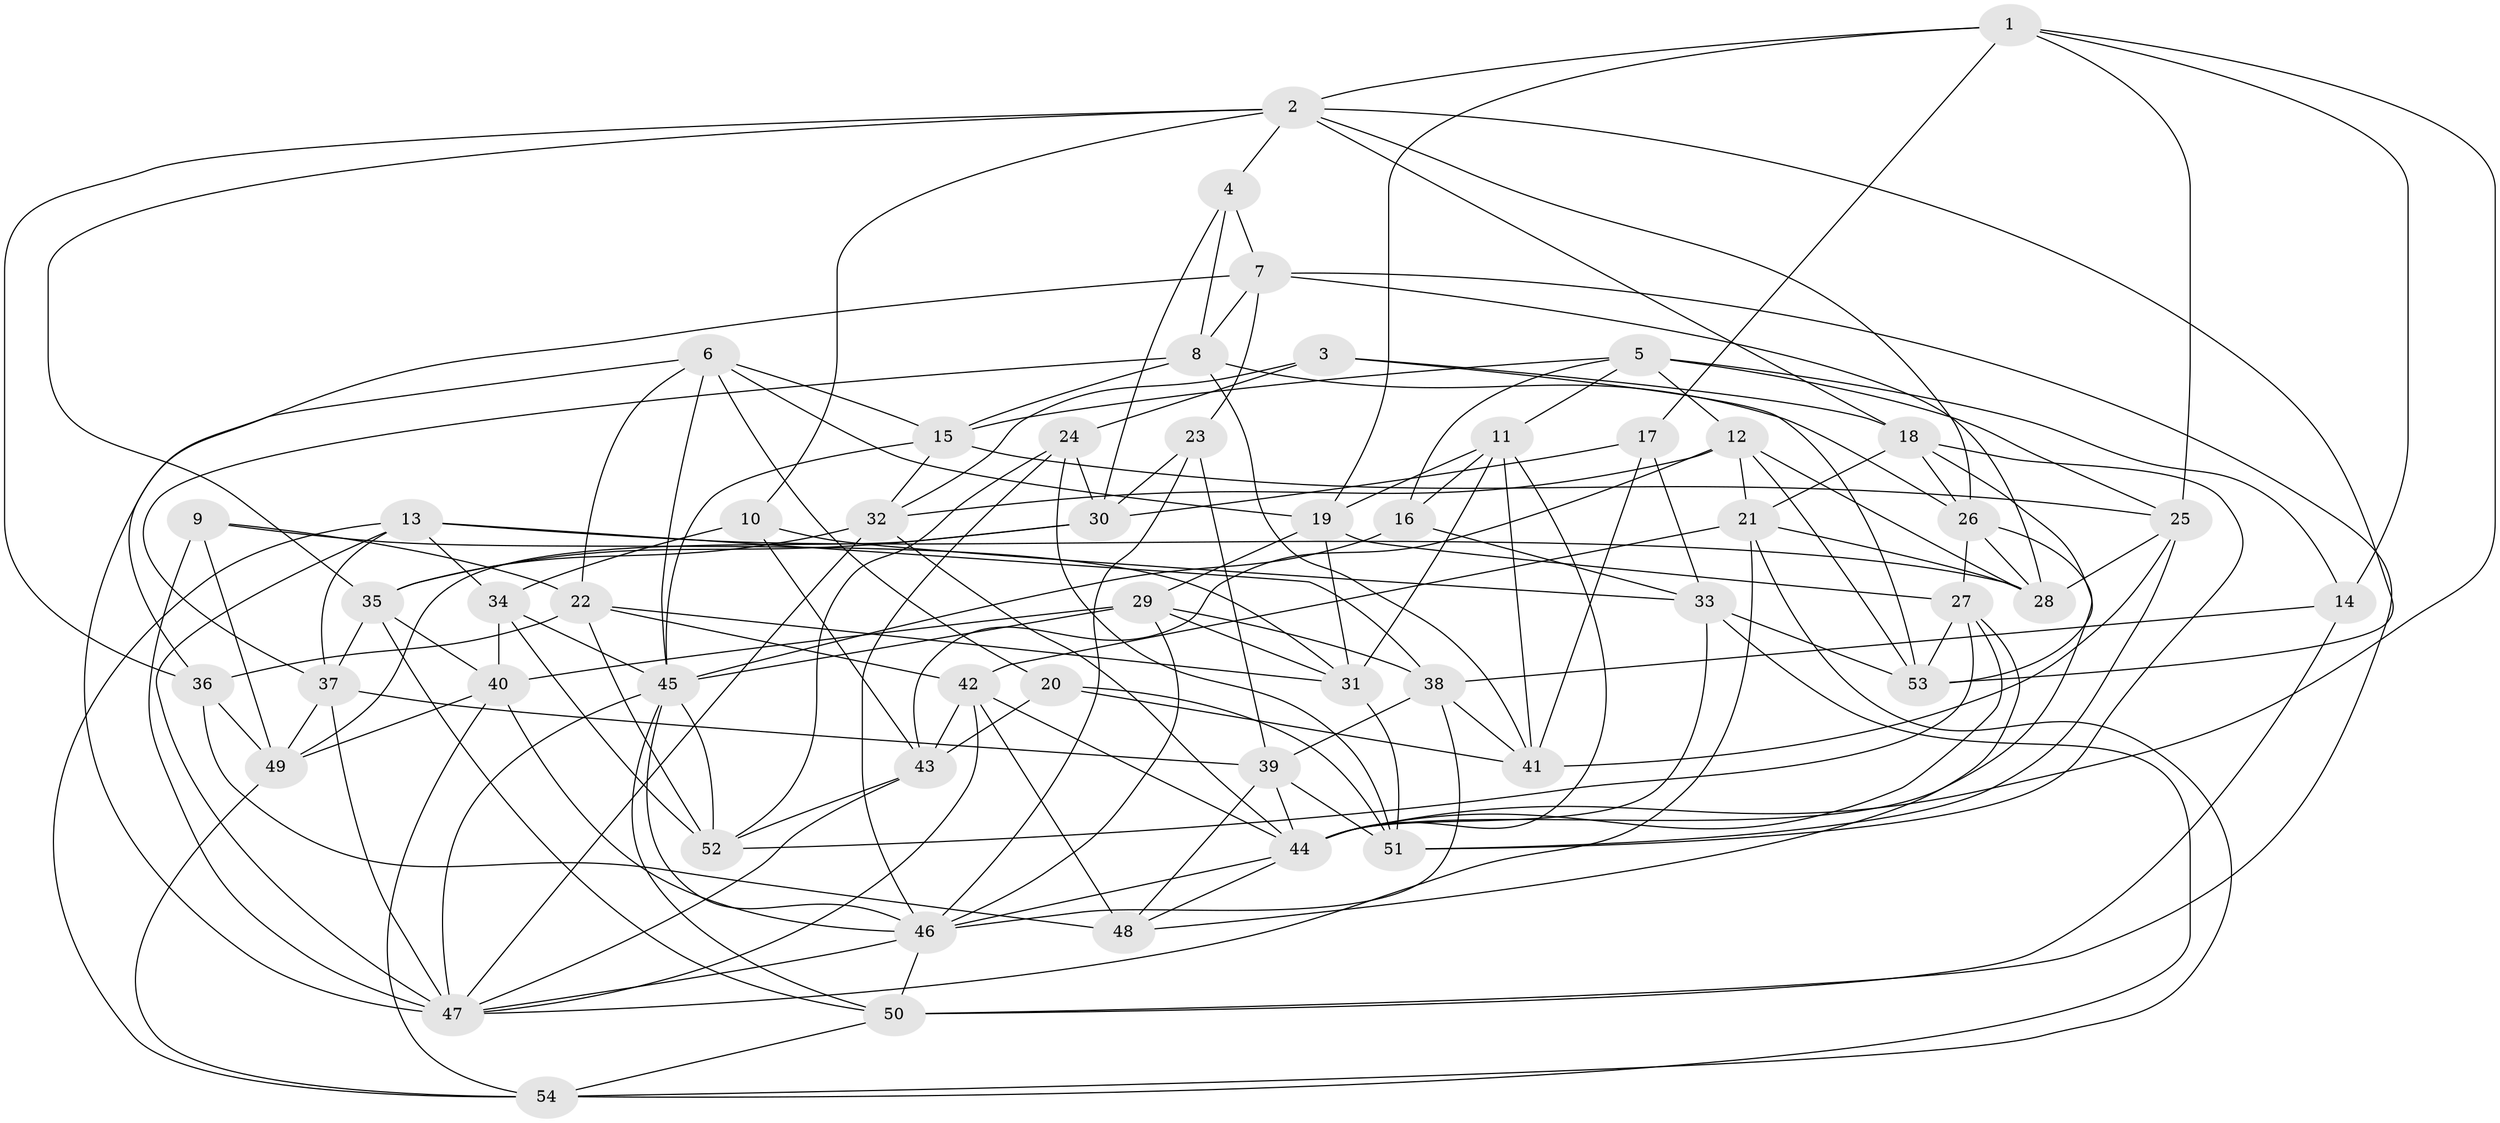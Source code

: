// original degree distribution, {4: 1.0}
// Generated by graph-tools (version 1.1) at 2025/27/03/09/25 03:27:02]
// undirected, 54 vertices, 159 edges
graph export_dot {
graph [start="1"]
  node [color=gray90,style=filled];
  1;
  2;
  3;
  4;
  5;
  6;
  7;
  8;
  9;
  10;
  11;
  12;
  13;
  14;
  15;
  16;
  17;
  18;
  19;
  20;
  21;
  22;
  23;
  24;
  25;
  26;
  27;
  28;
  29;
  30;
  31;
  32;
  33;
  34;
  35;
  36;
  37;
  38;
  39;
  40;
  41;
  42;
  43;
  44;
  45;
  46;
  47;
  48;
  49;
  50;
  51;
  52;
  53;
  54;
  1 -- 2 [weight=1.0];
  1 -- 14 [weight=1.0];
  1 -- 17 [weight=1.0];
  1 -- 19 [weight=1.0];
  1 -- 25 [weight=1.0];
  1 -- 44 [weight=1.0];
  2 -- 4 [weight=1.0];
  2 -- 10 [weight=1.0];
  2 -- 18 [weight=1.0];
  2 -- 26 [weight=1.0];
  2 -- 35 [weight=1.0];
  2 -- 36 [weight=1.0];
  2 -- 53 [weight=1.0];
  3 -- 18 [weight=1.0];
  3 -- 24 [weight=1.0];
  3 -- 32 [weight=1.0];
  3 -- 53 [weight=1.0];
  4 -- 7 [weight=1.0];
  4 -- 8 [weight=1.0];
  4 -- 30 [weight=1.0];
  5 -- 11 [weight=1.0];
  5 -- 12 [weight=1.0];
  5 -- 14 [weight=1.0];
  5 -- 15 [weight=1.0];
  5 -- 16 [weight=1.0];
  5 -- 25 [weight=1.0];
  6 -- 15 [weight=1.0];
  6 -- 19 [weight=1.0];
  6 -- 20 [weight=1.0];
  6 -- 22 [weight=1.0];
  6 -- 45 [weight=1.0];
  6 -- 47 [weight=1.0];
  7 -- 8 [weight=1.0];
  7 -- 23 [weight=1.0];
  7 -- 28 [weight=1.0];
  7 -- 36 [weight=1.0];
  7 -- 50 [weight=1.0];
  8 -- 15 [weight=1.0];
  8 -- 26 [weight=1.0];
  8 -- 37 [weight=1.0];
  8 -- 41 [weight=1.0];
  9 -- 22 [weight=1.0];
  9 -- 31 [weight=1.0];
  9 -- 47 [weight=1.0];
  9 -- 49 [weight=1.0];
  10 -- 33 [weight=1.0];
  10 -- 34 [weight=1.0];
  10 -- 43 [weight=1.0];
  11 -- 16 [weight=1.0];
  11 -- 19 [weight=1.0];
  11 -- 31 [weight=1.0];
  11 -- 41 [weight=1.0];
  11 -- 44 [weight=1.0];
  12 -- 21 [weight=1.0];
  12 -- 28 [weight=1.0];
  12 -- 32 [weight=1.0];
  12 -- 43 [weight=1.0];
  12 -- 53 [weight=1.0];
  13 -- 28 [weight=1.0];
  13 -- 34 [weight=1.0];
  13 -- 37 [weight=1.0];
  13 -- 38 [weight=1.0];
  13 -- 47 [weight=1.0];
  13 -- 54 [weight=1.0];
  14 -- 38 [weight=1.0];
  14 -- 50 [weight=1.0];
  15 -- 25 [weight=1.0];
  15 -- 32 [weight=1.0];
  15 -- 45 [weight=1.0];
  16 -- 33 [weight=1.0];
  16 -- 45 [weight=1.0];
  17 -- 30 [weight=1.0];
  17 -- 33 [weight=1.0];
  17 -- 41 [weight=1.0];
  18 -- 21 [weight=1.0];
  18 -- 26 [weight=1.0];
  18 -- 51 [weight=1.0];
  18 -- 53 [weight=1.0];
  19 -- 27 [weight=1.0];
  19 -- 29 [weight=1.0];
  19 -- 31 [weight=1.0];
  20 -- 41 [weight=1.0];
  20 -- 43 [weight=1.0];
  20 -- 51 [weight=1.0];
  21 -- 28 [weight=1.0];
  21 -- 42 [weight=1.0];
  21 -- 47 [weight=1.0];
  21 -- 54 [weight=1.0];
  22 -- 31 [weight=1.0];
  22 -- 36 [weight=1.0];
  22 -- 42 [weight=1.0];
  22 -- 52 [weight=1.0];
  23 -- 30 [weight=1.0];
  23 -- 39 [weight=1.0];
  23 -- 46 [weight=1.0];
  24 -- 30 [weight=1.0];
  24 -- 46 [weight=2.0];
  24 -- 51 [weight=1.0];
  24 -- 52 [weight=1.0];
  25 -- 28 [weight=1.0];
  25 -- 41 [weight=1.0];
  25 -- 51 [weight=1.0];
  26 -- 27 [weight=1.0];
  26 -- 28 [weight=1.0];
  26 -- 44 [weight=1.0];
  27 -- 44 [weight=1.0];
  27 -- 48 [weight=1.0];
  27 -- 52 [weight=1.0];
  27 -- 53 [weight=1.0];
  29 -- 31 [weight=1.0];
  29 -- 38 [weight=1.0];
  29 -- 40 [weight=1.0];
  29 -- 45 [weight=1.0];
  29 -- 46 [weight=1.0];
  30 -- 35 [weight=1.0];
  30 -- 49 [weight=1.0];
  31 -- 51 [weight=1.0];
  32 -- 35 [weight=1.0];
  32 -- 44 [weight=1.0];
  32 -- 47 [weight=1.0];
  33 -- 44 [weight=1.0];
  33 -- 53 [weight=1.0];
  33 -- 54 [weight=1.0];
  34 -- 40 [weight=1.0];
  34 -- 45 [weight=2.0];
  34 -- 52 [weight=1.0];
  35 -- 37 [weight=1.0];
  35 -- 40 [weight=1.0];
  35 -- 50 [weight=1.0];
  36 -- 48 [weight=2.0];
  36 -- 49 [weight=1.0];
  37 -- 39 [weight=1.0];
  37 -- 47 [weight=1.0];
  37 -- 49 [weight=1.0];
  38 -- 39 [weight=1.0];
  38 -- 41 [weight=1.0];
  38 -- 46 [weight=1.0];
  39 -- 44 [weight=1.0];
  39 -- 48 [weight=1.0];
  39 -- 51 [weight=1.0];
  40 -- 46 [weight=1.0];
  40 -- 49 [weight=1.0];
  40 -- 54 [weight=1.0];
  42 -- 43 [weight=1.0];
  42 -- 44 [weight=1.0];
  42 -- 47 [weight=1.0];
  42 -- 48 [weight=1.0];
  43 -- 47 [weight=1.0];
  43 -- 52 [weight=1.0];
  44 -- 46 [weight=1.0];
  44 -- 48 [weight=1.0];
  45 -- 46 [weight=1.0];
  45 -- 47 [weight=1.0];
  45 -- 50 [weight=1.0];
  45 -- 52 [weight=1.0];
  46 -- 47 [weight=1.0];
  46 -- 50 [weight=1.0];
  49 -- 54 [weight=1.0];
  50 -- 54 [weight=1.0];
}
